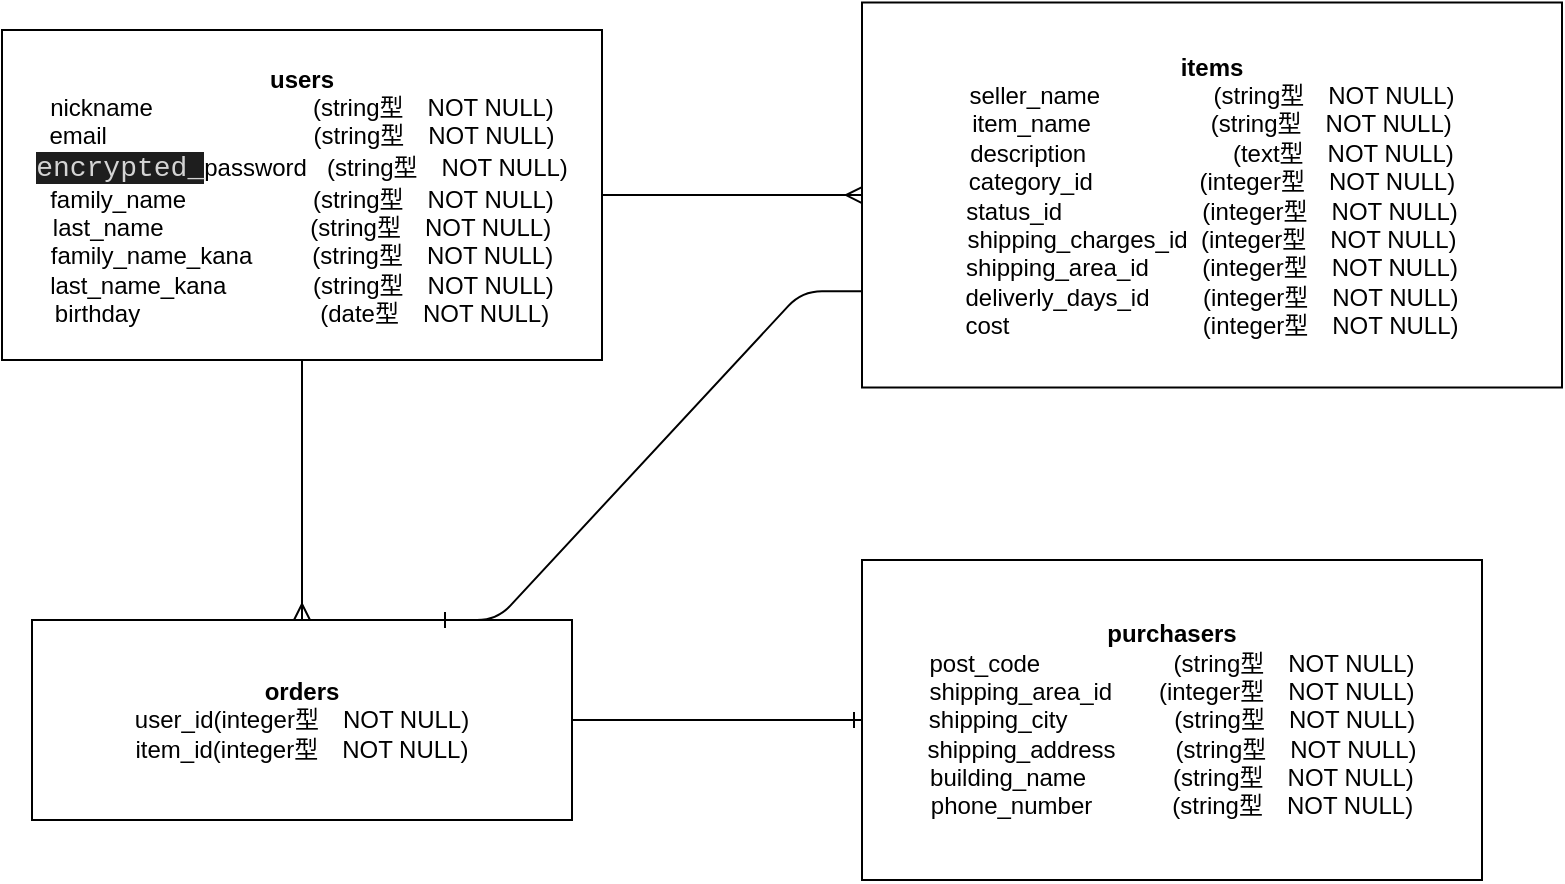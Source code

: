 <mxfile version="14.2.4" type="embed">
    <diagram id="TQWbqz8MRNpkMWNrYxYO" name="ページ1">
        <mxGraphModel dx="775" dy="616" grid="1" gridSize="10" guides="1" tooltips="1" connect="1" arrows="1" fold="1" page="1" pageScale="1" pageWidth="850" pageHeight="1100" math="0" shadow="0">
            <root>
                <mxCell id="0"/>
                <mxCell id="1" parent="0"/>
                <mxCell id="87" style="edgeStyle=orthogonalEdgeStyle;rounded=0;orthogonalLoop=1;jettySize=auto;html=1;exitX=1;exitY=0.5;exitDx=0;exitDy=0;endArrow=ERmany;endFill=0;" edge="1" parent="1" source="2" target="3">
                    <mxGeometry relative="1" as="geometry"/>
                </mxCell>
                <mxCell id="94" style="edgeStyle=orthogonalEdgeStyle;rounded=0;orthogonalLoop=1;jettySize=auto;html=1;entryX=0.5;entryY=0;entryDx=0;entryDy=0;endArrow=ERmany;endFill=0;" edge="1" parent="1" source="2" target="5">
                    <mxGeometry relative="1" as="geometry"/>
                </mxCell>
                <mxCell id="2" value="&lt;b&gt;users&lt;/b&gt;&lt;br&gt;nickname&amp;nbsp; &amp;nbsp; &amp;nbsp; &amp;nbsp; &amp;nbsp; &amp;nbsp; &amp;nbsp; &amp;nbsp; &amp;nbsp; &amp;nbsp; &amp;nbsp; &amp;nbsp; (string型　NOT NULL)&lt;br&gt;email&amp;nbsp; &amp;nbsp; &amp;nbsp; &amp;nbsp; &amp;nbsp; &amp;nbsp; &amp;nbsp; &amp;nbsp; &amp;nbsp; &amp;nbsp; &amp;nbsp; &amp;nbsp; &amp;nbsp; &amp;nbsp; &amp;nbsp; &amp;nbsp;(string型　NOT NULL)&lt;br&gt;&lt;span style=&quot;background-color: rgb(30 , 30 , 30) ; color: rgb(212 , 212 , 212) ; font-family: &amp;#34;ricty diminished&amp;#34; , &amp;#34;menlo&amp;#34; , &amp;#34;monaco&amp;#34; , &amp;#34;courier new&amp;#34; , monospace ; font-size: 14px&quot;&gt;encrypted_&lt;/span&gt;password&amp;nbsp; &amp;nbsp;(string型　NOT NULL)&lt;br&gt;family_name&amp;nbsp; &amp;nbsp; &amp;nbsp; &amp;nbsp; &amp;nbsp; &amp;nbsp; &amp;nbsp; &amp;nbsp; &amp;nbsp; &amp;nbsp;(string型　NOT NULL)&lt;br&gt;last_name&amp;nbsp; &amp;nbsp; &amp;nbsp; &amp;nbsp; &amp;nbsp; &amp;nbsp; &amp;nbsp; &amp;nbsp; &amp;nbsp; &amp;nbsp; &amp;nbsp; (string型　NOT NULL)&lt;br&gt;family_name_kana&amp;nbsp; &amp;nbsp; &amp;nbsp; &amp;nbsp; &amp;nbsp;(string型　NOT NULL)&lt;br&gt;last_name_kana&amp;nbsp; &amp;nbsp; &amp;nbsp; &amp;nbsp; &amp;nbsp; &amp;nbsp; &amp;nbsp;(string型　NOT NULL)&lt;br&gt;birthday&amp;nbsp; &amp;nbsp; &amp;nbsp; &amp;nbsp; &amp;nbsp; &amp;nbsp; &amp;nbsp; &amp;nbsp; &amp;nbsp; &amp;nbsp; &amp;nbsp; &amp;nbsp; &amp;nbsp; &amp;nbsp;(date型　NOT NULL)" style="rounded=0;whiteSpace=wrap;html=1;" parent="1" vertex="1">
                    <mxGeometry x="10" y="255" width="300" height="165" as="geometry"/>
                </mxCell>
                <mxCell id="3" value="&lt;b&gt;items&lt;br&gt;&lt;/b&gt;seller_name&amp;nbsp; &amp;nbsp; &amp;nbsp; &amp;nbsp; &amp;nbsp; &amp;nbsp; &amp;nbsp; &amp;nbsp; &amp;nbsp;(string型　NOT NULL)&lt;br&gt;item_name&amp;nbsp; &amp;nbsp; &amp;nbsp; &amp;nbsp; &amp;nbsp; &amp;nbsp; &amp;nbsp; &amp;nbsp; &amp;nbsp; (string型　NOT NULL)&lt;br&gt;description&amp;nbsp; &amp;nbsp; &amp;nbsp; &amp;nbsp; &amp;nbsp; &amp;nbsp; &amp;nbsp; &amp;nbsp; &amp;nbsp; &amp;nbsp; &amp;nbsp; (text型　NOT NULL)&lt;br&gt;category_id&amp;nbsp; &amp;nbsp; &amp;nbsp; &amp;nbsp; &amp;nbsp; &amp;nbsp; &amp;nbsp; &amp;nbsp; (integer型　NOT NULL)&lt;br&gt;status_id&amp;nbsp; &amp;nbsp; &amp;nbsp; &amp;nbsp; &amp;nbsp; &amp;nbsp; &amp;nbsp; &amp;nbsp; &amp;nbsp; &amp;nbsp; &amp;nbsp;(integer型　NOT NULL)&lt;br&gt;shipping_charges_id&amp;nbsp; (integer型　NOT NULL)&lt;br&gt;shipping_area_id&amp;nbsp; &amp;nbsp; &amp;nbsp; &amp;nbsp; (integer型　NOT NULL)&lt;br&gt;deliverly_days_id&amp;nbsp; &amp;nbsp; &amp;nbsp; &amp;nbsp; (integer型　NOT NULL)&lt;br&gt;cost&amp;nbsp; &amp;nbsp; &amp;nbsp; &amp;nbsp; &amp;nbsp; &amp;nbsp; &amp;nbsp; &amp;nbsp; &amp;nbsp; &amp;nbsp; &amp;nbsp; &amp;nbsp; &amp;nbsp; &amp;nbsp; &amp;nbsp;(integer型　NOT NULL)" style="rounded=0;whiteSpace=wrap;html=1;" parent="1" vertex="1">
                    <mxGeometry x="440" y="241.25" width="350" height="192.5" as="geometry"/>
                </mxCell>
                <mxCell id="4" value="&lt;b&gt;purchasers&lt;/b&gt;&lt;br&gt;post_code&amp;nbsp; &amp;nbsp; &amp;nbsp; &amp;nbsp; &amp;nbsp; &amp;nbsp; &amp;nbsp; &amp;nbsp; &amp;nbsp; &amp;nbsp; (string型　NOT NULL)&lt;br&gt;shipping_area_id&amp;nbsp; &amp;nbsp; &amp;nbsp; &amp;nbsp;(integer型　NOT NULL)&lt;br&gt;shipping_city&amp;nbsp; &amp;nbsp; &amp;nbsp; &amp;nbsp; &amp;nbsp; &amp;nbsp; &amp;nbsp; &amp;nbsp; (string型　NOT NULL)&lt;br&gt;shipping_address&amp;nbsp; &amp;nbsp; &amp;nbsp; &amp;nbsp; &amp;nbsp;(string型　NOT NULL)&lt;br&gt;building_name&amp;nbsp; &amp;nbsp; &amp;nbsp; &amp;nbsp; &amp;nbsp; &amp;nbsp; &amp;nbsp;(string型　NOT NULL)&lt;br&gt;phone_number&amp;nbsp; &amp;nbsp; &amp;nbsp; &amp;nbsp; &amp;nbsp; &amp;nbsp; (string型　NOT NULL)" style="rounded=0;whiteSpace=wrap;html=1;" parent="1" vertex="1">
                    <mxGeometry x="440" y="520" width="310" height="160" as="geometry"/>
                </mxCell>
                <mxCell id="95" style="edgeStyle=orthogonalEdgeStyle;rounded=0;orthogonalLoop=1;jettySize=auto;html=1;entryX=0;entryY=0.5;entryDx=0;entryDy=0;endArrow=ERone;endFill=0;" edge="1" parent="1" source="5" target="4">
                    <mxGeometry relative="1" as="geometry"/>
                </mxCell>
                <mxCell id="5" value="&lt;b&gt;orders&lt;/b&gt;&lt;br&gt;user_id(integer型　NOT NULL)&lt;br&gt;item_id(integer型　NOT NULL)" style="rounded=0;whiteSpace=wrap;html=1;" parent="1" vertex="1">
                    <mxGeometry x="25" y="550" width="270" height="100" as="geometry"/>
                </mxCell>
                <mxCell id="97" value="" style="edgeStyle=entityRelationEdgeStyle;fontSize=12;html=1;endArrow=ERone;endFill=1;entryX=0.75;entryY=0;entryDx=0;entryDy=0;exitX=0;exitY=0.75;exitDx=0;exitDy=0;" edge="1" parent="1" source="3" target="5">
                    <mxGeometry width="100" height="100" relative="1" as="geometry">
                        <mxPoint x="360" y="460" as="sourcePoint"/>
                        <mxPoint x="310" y="533.75" as="targetPoint"/>
                    </mxGeometry>
                </mxCell>
            </root>
        </mxGraphModel>
    </diagram>
</mxfile>